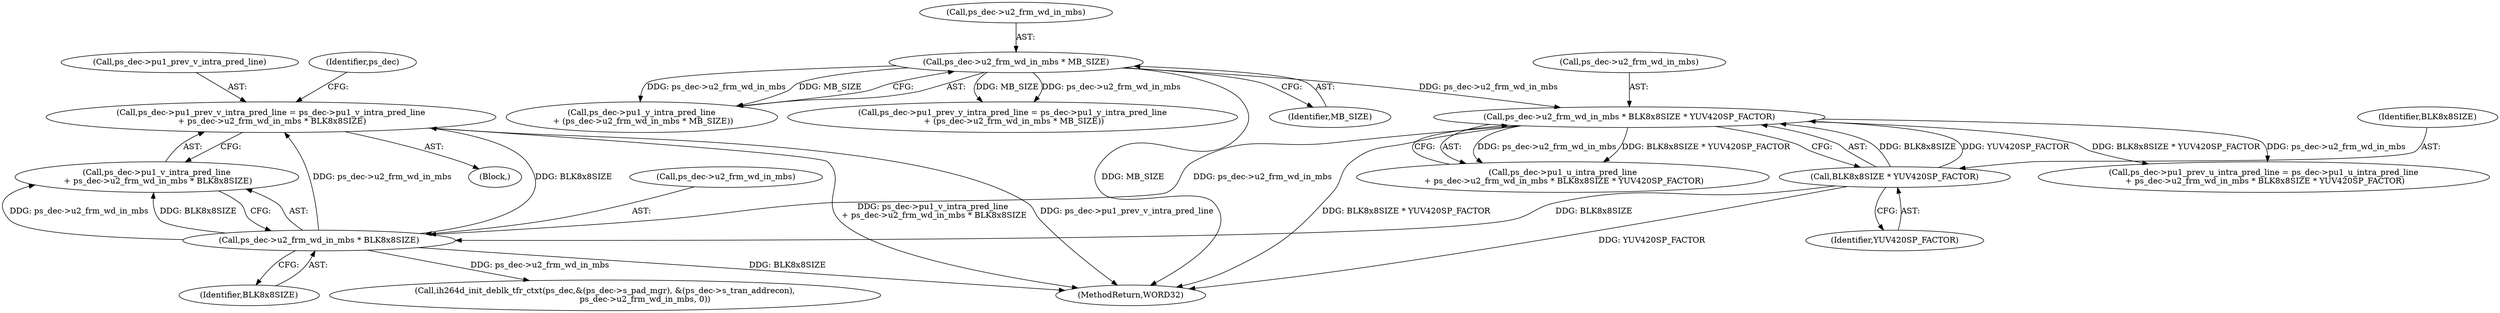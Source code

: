 digraph "0_Android_0b23c81c3dd9ec38f7e6806a3955fed1925541a0_3@integer" {
"1001669" [label="(Call,ps_dec->pu1_prev_v_intra_pred_line = ps_dec->pu1_v_intra_pred_line\n + ps_dec->u2_frm_wd_in_mbs * BLK8x8SIZE)"];
"1001677" [label="(Call,ps_dec->u2_frm_wd_in_mbs * BLK8x8SIZE)"];
"1001662" [label="(Call,ps_dec->u2_frm_wd_in_mbs * BLK8x8SIZE * YUV420SP_FACTOR)"];
"1001649" [label="(Call,ps_dec->u2_frm_wd_in_mbs * MB_SIZE)"];
"1001666" [label="(Call,BLK8x8SIZE * YUV420SP_FACTOR)"];
"1001658" [label="(Call,ps_dec->pu1_u_intra_pred_line\n + ps_dec->u2_frm_wd_in_mbs * BLK8x8SIZE * YUV420SP_FACTOR)"];
"1001650" [label="(Call,ps_dec->u2_frm_wd_in_mbs)"];
"1001673" [label="(Call,ps_dec->pu1_v_intra_pred_line\n + ps_dec->u2_frm_wd_in_mbs * BLK8x8SIZE)"];
"1001678" [label="(Call,ps_dec->u2_frm_wd_in_mbs)"];
"1001653" [label="(Identifier,MB_SIZE)"];
"1001684" [label="(Identifier,ps_dec)"];
"1001654" [label="(Call,ps_dec->pu1_prev_u_intra_pred_line = ps_dec->pu1_u_intra_pred_line\n + ps_dec->u2_frm_wd_in_mbs * BLK8x8SIZE * YUV420SP_FACTOR)"];
"1002104" [label="(Call,ih264d_init_deblk_tfr_ctxt(ps_dec,&(ps_dec->s_pad_mgr), &(ps_dec->s_tran_addrecon),\n                               ps_dec->u2_frm_wd_in_mbs, 0))"];
"1001670" [label="(Call,ps_dec->pu1_prev_v_intra_pred_line)"];
"1001663" [label="(Call,ps_dec->u2_frm_wd_in_mbs)"];
"1001677" [label="(Call,ps_dec->u2_frm_wd_in_mbs * BLK8x8SIZE)"];
"1001666" [label="(Call,BLK8x8SIZE * YUV420SP_FACTOR)"];
"1002159" [label="(MethodReturn,WORD32)"];
"1001649" [label="(Call,ps_dec->u2_frm_wd_in_mbs * MB_SIZE)"];
"1001669" [label="(Call,ps_dec->pu1_prev_v_intra_pred_line = ps_dec->pu1_v_intra_pred_line\n + ps_dec->u2_frm_wd_in_mbs * BLK8x8SIZE)"];
"1001681" [label="(Identifier,BLK8x8SIZE)"];
"1000141" [label="(Block,)"];
"1001645" [label="(Call,ps_dec->pu1_y_intra_pred_line\n + (ps_dec->u2_frm_wd_in_mbs * MB_SIZE))"];
"1001668" [label="(Identifier,YUV420SP_FACTOR)"];
"1001641" [label="(Call,ps_dec->pu1_prev_y_intra_pred_line = ps_dec->pu1_y_intra_pred_line\n + (ps_dec->u2_frm_wd_in_mbs * MB_SIZE))"];
"1001667" [label="(Identifier,BLK8x8SIZE)"];
"1001662" [label="(Call,ps_dec->u2_frm_wd_in_mbs * BLK8x8SIZE * YUV420SP_FACTOR)"];
"1001669" -> "1000141"  [label="AST: "];
"1001669" -> "1001673"  [label="CFG: "];
"1001670" -> "1001669"  [label="AST: "];
"1001673" -> "1001669"  [label="AST: "];
"1001684" -> "1001669"  [label="CFG: "];
"1001669" -> "1002159"  [label="DDG: ps_dec->pu1_v_intra_pred_line\n + ps_dec->u2_frm_wd_in_mbs * BLK8x8SIZE"];
"1001669" -> "1002159"  [label="DDG: ps_dec->pu1_prev_v_intra_pred_line"];
"1001677" -> "1001669"  [label="DDG: ps_dec->u2_frm_wd_in_mbs"];
"1001677" -> "1001669"  [label="DDG: BLK8x8SIZE"];
"1001677" -> "1001673"  [label="AST: "];
"1001677" -> "1001681"  [label="CFG: "];
"1001678" -> "1001677"  [label="AST: "];
"1001681" -> "1001677"  [label="AST: "];
"1001673" -> "1001677"  [label="CFG: "];
"1001677" -> "1002159"  [label="DDG: BLK8x8SIZE"];
"1001677" -> "1001673"  [label="DDG: ps_dec->u2_frm_wd_in_mbs"];
"1001677" -> "1001673"  [label="DDG: BLK8x8SIZE"];
"1001662" -> "1001677"  [label="DDG: ps_dec->u2_frm_wd_in_mbs"];
"1001666" -> "1001677"  [label="DDG: BLK8x8SIZE"];
"1001677" -> "1002104"  [label="DDG: ps_dec->u2_frm_wd_in_mbs"];
"1001662" -> "1001658"  [label="AST: "];
"1001662" -> "1001666"  [label="CFG: "];
"1001663" -> "1001662"  [label="AST: "];
"1001666" -> "1001662"  [label="AST: "];
"1001658" -> "1001662"  [label="CFG: "];
"1001662" -> "1002159"  [label="DDG: BLK8x8SIZE * YUV420SP_FACTOR"];
"1001662" -> "1001654"  [label="DDG: ps_dec->u2_frm_wd_in_mbs"];
"1001662" -> "1001654"  [label="DDG: BLK8x8SIZE * YUV420SP_FACTOR"];
"1001662" -> "1001658"  [label="DDG: ps_dec->u2_frm_wd_in_mbs"];
"1001662" -> "1001658"  [label="DDG: BLK8x8SIZE * YUV420SP_FACTOR"];
"1001649" -> "1001662"  [label="DDG: ps_dec->u2_frm_wd_in_mbs"];
"1001666" -> "1001662"  [label="DDG: BLK8x8SIZE"];
"1001666" -> "1001662"  [label="DDG: YUV420SP_FACTOR"];
"1001649" -> "1001645"  [label="AST: "];
"1001649" -> "1001653"  [label="CFG: "];
"1001650" -> "1001649"  [label="AST: "];
"1001653" -> "1001649"  [label="AST: "];
"1001645" -> "1001649"  [label="CFG: "];
"1001649" -> "1002159"  [label="DDG: MB_SIZE"];
"1001649" -> "1001641"  [label="DDG: ps_dec->u2_frm_wd_in_mbs"];
"1001649" -> "1001641"  [label="DDG: MB_SIZE"];
"1001649" -> "1001645"  [label="DDG: ps_dec->u2_frm_wd_in_mbs"];
"1001649" -> "1001645"  [label="DDG: MB_SIZE"];
"1001666" -> "1001668"  [label="CFG: "];
"1001667" -> "1001666"  [label="AST: "];
"1001668" -> "1001666"  [label="AST: "];
"1001666" -> "1002159"  [label="DDG: YUV420SP_FACTOR"];
}
